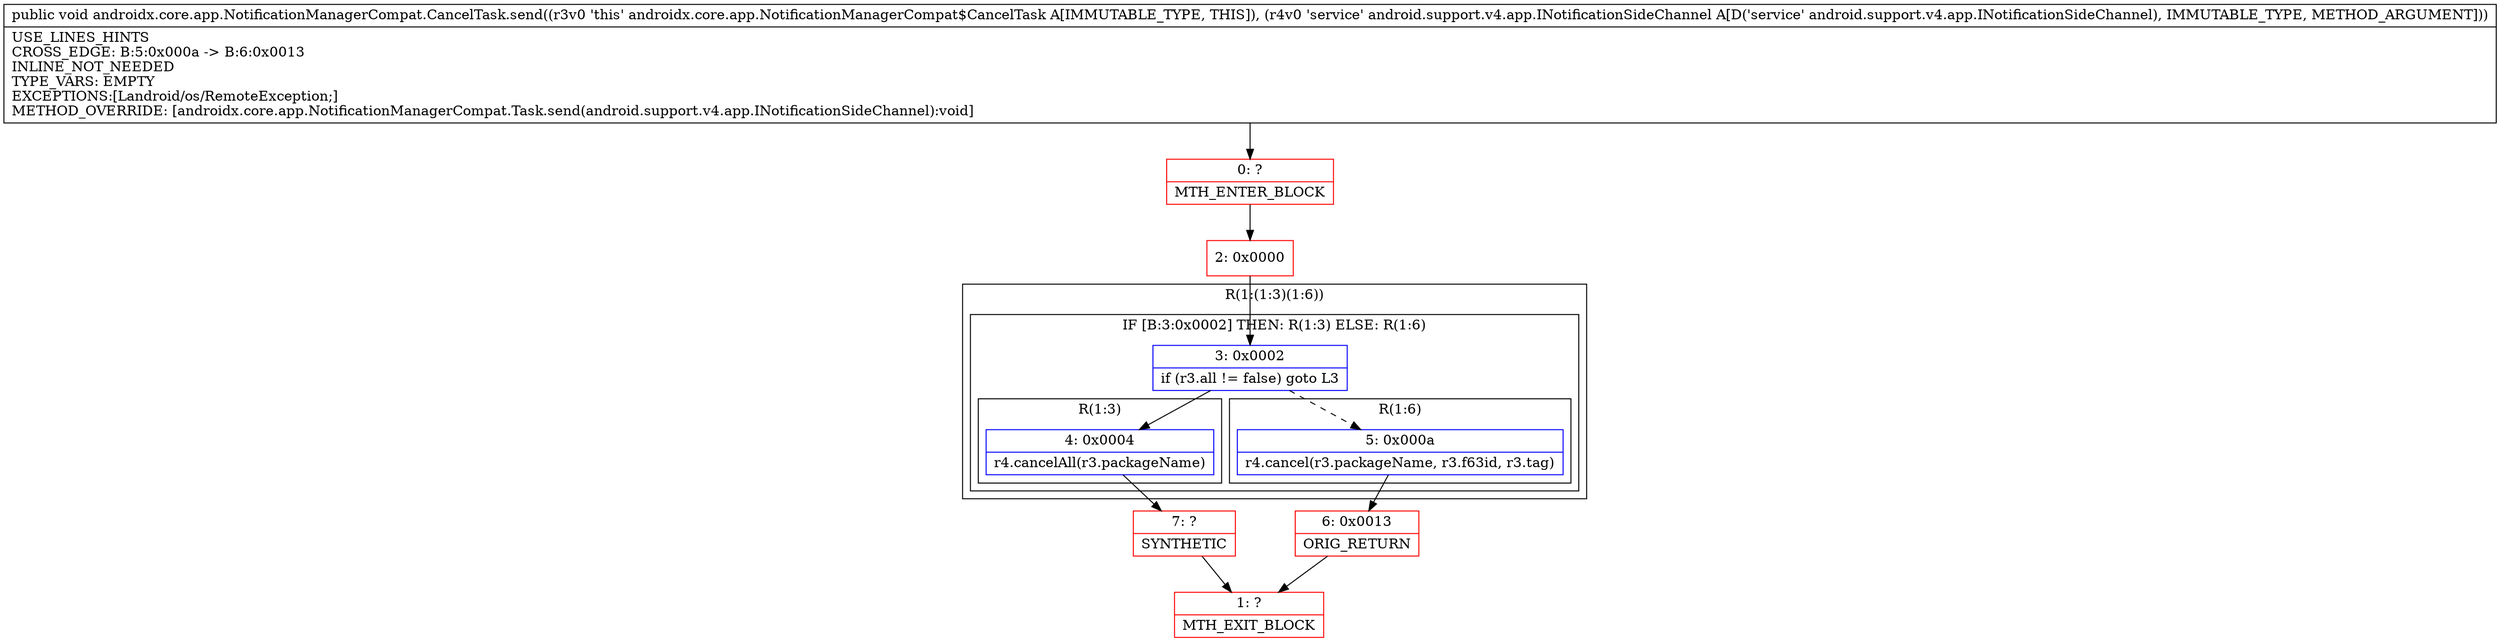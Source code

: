 digraph "CFG forandroidx.core.app.NotificationManagerCompat.CancelTask.send(Landroid\/support\/v4\/app\/INotificationSideChannel;)V" {
subgraph cluster_Region_239965560 {
label = "R(1:(1:3)(1:6))";
node [shape=record,color=blue];
subgraph cluster_IfRegion_281880637 {
label = "IF [B:3:0x0002] THEN: R(1:3) ELSE: R(1:6)";
node [shape=record,color=blue];
Node_3 [shape=record,label="{3\:\ 0x0002|if (r3.all != false) goto L3\l}"];
subgraph cluster_Region_1116830394 {
label = "R(1:3)";
node [shape=record,color=blue];
Node_4 [shape=record,label="{4\:\ 0x0004|r4.cancelAll(r3.packageName)\l}"];
}
subgraph cluster_Region_1163744195 {
label = "R(1:6)";
node [shape=record,color=blue];
Node_5 [shape=record,label="{5\:\ 0x000a|r4.cancel(r3.packageName, r3.f63id, r3.tag)\l}"];
}
}
}
Node_0 [shape=record,color=red,label="{0\:\ ?|MTH_ENTER_BLOCK\l}"];
Node_2 [shape=record,color=red,label="{2\:\ 0x0000}"];
Node_7 [shape=record,color=red,label="{7\:\ ?|SYNTHETIC\l}"];
Node_1 [shape=record,color=red,label="{1\:\ ?|MTH_EXIT_BLOCK\l}"];
Node_6 [shape=record,color=red,label="{6\:\ 0x0013|ORIG_RETURN\l}"];
MethodNode[shape=record,label="{public void androidx.core.app.NotificationManagerCompat.CancelTask.send((r3v0 'this' androidx.core.app.NotificationManagerCompat$CancelTask A[IMMUTABLE_TYPE, THIS]), (r4v0 'service' android.support.v4.app.INotificationSideChannel A[D('service' android.support.v4.app.INotificationSideChannel), IMMUTABLE_TYPE, METHOD_ARGUMENT]))  | USE_LINES_HINTS\lCROSS_EDGE: B:5:0x000a \-\> B:6:0x0013\lINLINE_NOT_NEEDED\lTYPE_VARS: EMPTY\lEXCEPTIONS:[Landroid\/os\/RemoteException;]\lMETHOD_OVERRIDE: [androidx.core.app.NotificationManagerCompat.Task.send(android.support.v4.app.INotificationSideChannel):void]\l}"];
MethodNode -> Node_0;Node_3 -> Node_4;
Node_3 -> Node_5[style=dashed];
Node_4 -> Node_7;
Node_5 -> Node_6;
Node_0 -> Node_2;
Node_2 -> Node_3;
Node_7 -> Node_1;
Node_6 -> Node_1;
}

